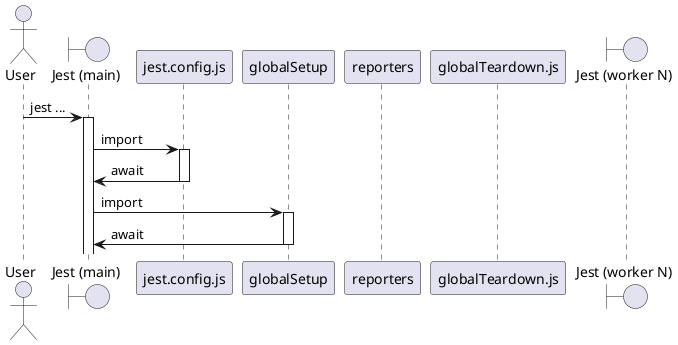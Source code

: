@startuml

actor User
boundary "Jest (main)" as Jest0
participant "jest.config.js" as jestConfig
participant "globalSetup" as globalSetup
participant "reporters" as jestReporter
participant "globalTeardown.js" as globalTeardown
boundary "Jest (worker N)" as JestN

User -> Jest0 : jest ...
activate Jest0
Jest0 -> jestConfig: import
activate jestConfig
jestConfig -> Jest0: await
deactivate jestConfig
Jest0 -> globalSetup: import
activate globalSetup
globalSetup -> Jest0: await
deactivate globalSetup

